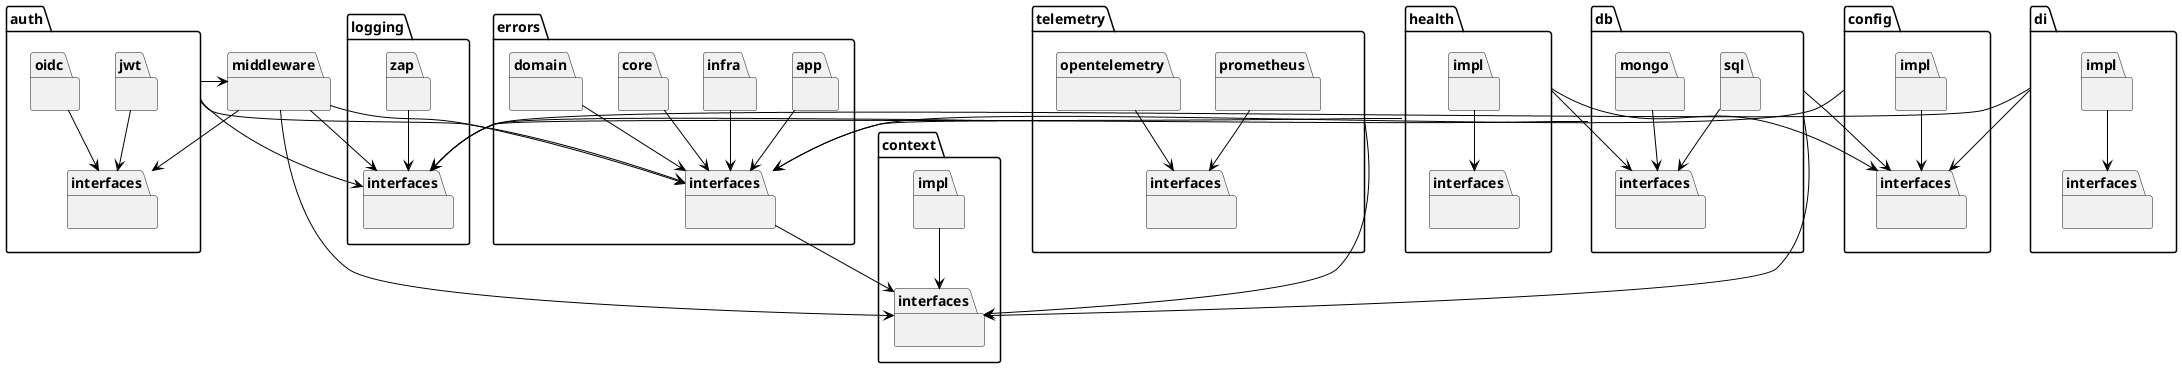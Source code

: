 @startuml Improved Package Dependencies

skinparam componentStyle uml2
skinparam component {
  BackgroundColor White
  BorderColor Black
  ArrowColor Black
}

package "auth" as auth {
  package "interfaces" as auth_interfaces {
  }
  
  package "jwt" as auth_jwt {
  }
  
  package "oidc" as auth_oidc {
  }
  
  auth_jwt --> auth_interfaces
  auth_oidc --> auth_interfaces
}

package "logging" as logging {
  package "interfaces" as logging_interfaces {
  }
  
  package "zap" as logging_zap {
  }
  
  logging_zap --> logging_interfaces
}

package "telemetry" as telemetry {
  package "interfaces" as telemetry_interfaces {
  }
  
  package "prometheus" as telemetry_prometheus {
  }
  
  package "opentelemetry" as telemetry_opentelemetry {
  }
  
  telemetry_prometheus --> telemetry_interfaces
  telemetry_opentelemetry --> telemetry_interfaces
}

package "middleware" as middleware {
}

package "context" as context {
  package "interfaces" as context_interfaces {
  }
  
  package "impl" as context_impl {
  }
  
  context_impl --> context_interfaces
}

package "health" as health {
  package "interfaces" as health_interfaces {
  }
  
  package "impl" as health_impl {
  }
  
  health_impl --> health_interfaces
}

package "errors" as errors {
  package "interfaces" as errors_interfaces {
  }
  
  package "core" as errors_core {
  }
  
  package "domain" as errors_domain {
  }
  
  package "app" as errors_app {
  }
  
  package "infra" as errors_infra {
  }
  
  errors_core --> errors_interfaces
  errors_domain --> errors_interfaces
  errors_app --> errors_interfaces
  errors_infra --> errors_interfaces
}

package "config" as config {
  package "interfaces" as config_interfaces {
  }
  
  package "impl" as config_impl {
  }
  
  config_impl --> config_interfaces
}

package "db" as db {
  package "interfaces" as db_interfaces {
  }
  
  package "sql" as db_sql {
  }
  
  package "mongo" as db_mongo {
  }
  
  db_sql --> db_interfaces
  db_mongo --> db_interfaces
}

package "di" as di {
  package "interfaces" as di_interfaces {
  }
  
  package "impl" as di_impl {
  }
  
  di_impl --> di_interfaces
}

auth --> logging_interfaces
auth --> middleware
auth --> errors_interfaces

telemetry --> logging_interfaces
telemetry --> context_interfaces

middleware --> logging_interfaces
middleware --> context_interfaces
middleware --> errors_interfaces
middleware --> auth_interfaces

health --> logging_interfaces
health --> config_interfaces
health --> db_interfaces

errors_interfaces --> context_interfaces

db --> config_interfaces
db --> errors_interfaces
db --> context_interfaces

di --> config_interfaces
di --> logging_interfaces

config --> errors_interfaces

@enduml